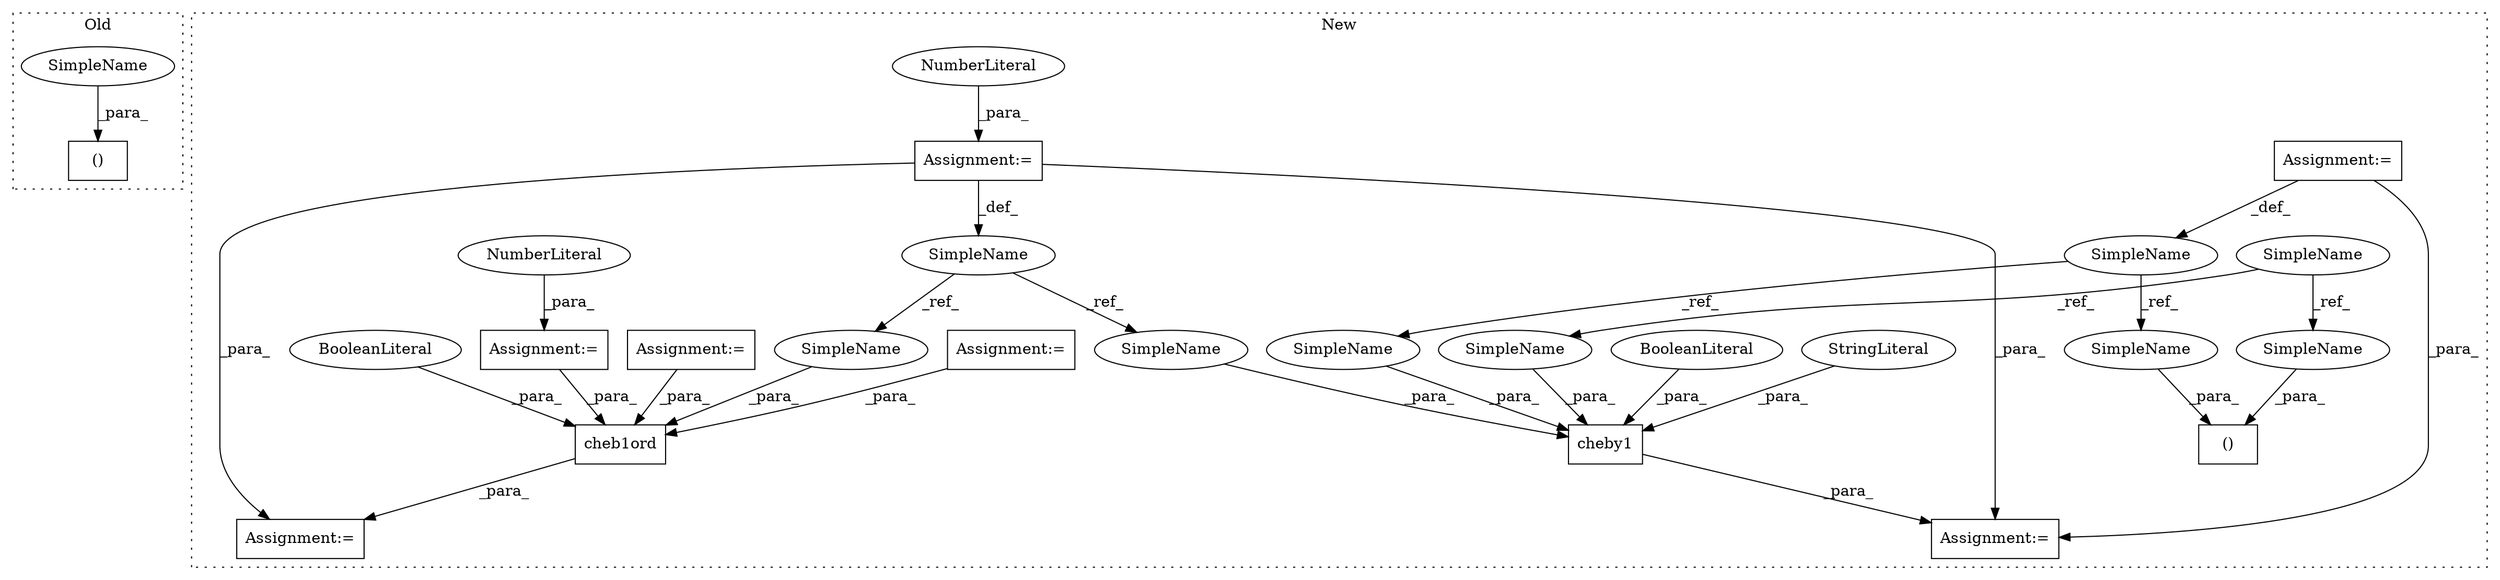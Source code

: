 digraph G {
subgraph cluster0 {
1 [label="()" a="106" s="6858" l="16" shape="box"];
26 [label="SimpleName" a="42" s="6872" l="2" shape="ellipse"];
label = "Old";
style="dotted";
}
subgraph cluster1 {
2 [label="cheb1ord" a="32" s="9063,9089" l="9,1" shape="box"];
3 [label="BooleanLiteral" a="9" s="9084" l="5" shape="ellipse"];
4 [label="Assignment:=" a="7" s="9021" l="1" shape="box"];
5 [label="cheby1" a="32" s="9118,9144" l="7,1" shape="box"];
6 [label="NumberLiteral" a="34" s="9022" l="1" shape="ellipse"];
7 [label="SimpleName" a="42" s="8976" l="1" shape="ellipse"];
8 [label="()" a="106" s="9045" l="16" shape="box"];
9 [label="SimpleName" a="42" s="8914" l="2" shape="ellipse"];
10 [label="BooleanLiteral" a="9" s="9139" l="5" shape="ellipse"];
11 [label="SimpleName" a="42" s="9019" l="2" shape="ellipse"];
12 [label="Assignment:=" a="7" s="9061" l="2" shape="box"];
13 [label="Assignment:=" a="7" s="8976" l="1" shape="box"];
14 [label="StringLiteral" a="45" s="9133" l="5" shape="ellipse"];
15 [label="Assignment:=" a="7" s="8997" l="1" shape="box"];
16 [label="NumberLiteral" a="34" s="8998" l="3" shape="ellipse"];
17 [label="Assignment:=" a="7" s="9009" l="1" shape="box"];
18 [label="Assignment:=" a="7" s="9116" l="2" shape="box"];
19 [label="Assignment:=" a="7" s="9031" l="1" shape="box"];
20 [label="SimpleName" a="42" s="9125" l="1" shape="ellipse"];
21 [label="SimpleName" a="42" s="9045" l="1" shape="ellipse"];
22 [label="SimpleName" a="42" s="9059" l="2" shape="ellipse"];
23 [label="SimpleName" a="42" s="9130" l="2" shape="ellipse"];
24 [label="SimpleName" a="42" s="9078" l="2" shape="ellipse"];
25 [label="SimpleName" a="42" s="9127" l="2" shape="ellipse"];
label = "New";
style="dotted";
}
2 -> 12 [label="_para_"];
3 -> 2 [label="_para_"];
4 -> 12 [label="_para_"];
4 -> 11 [label="_def_"];
4 -> 18 [label="_para_"];
5 -> 18 [label="_para_"];
6 -> 4 [label="_para_"];
7 -> 20 [label="_ref_"];
7 -> 21 [label="_ref_"];
9 -> 23 [label="_ref_"];
9 -> 22 [label="_ref_"];
10 -> 5 [label="_para_"];
11 -> 24 [label="_ref_"];
11 -> 25 [label="_ref_"];
13 -> 18 [label="_para_"];
13 -> 7 [label="_def_"];
14 -> 5 [label="_para_"];
15 -> 2 [label="_para_"];
16 -> 15 [label="_para_"];
17 -> 2 [label="_para_"];
19 -> 2 [label="_para_"];
20 -> 5 [label="_para_"];
21 -> 8 [label="_para_"];
22 -> 8 [label="_para_"];
23 -> 5 [label="_para_"];
24 -> 2 [label="_para_"];
25 -> 5 [label="_para_"];
26 -> 1 [label="_para_"];
}